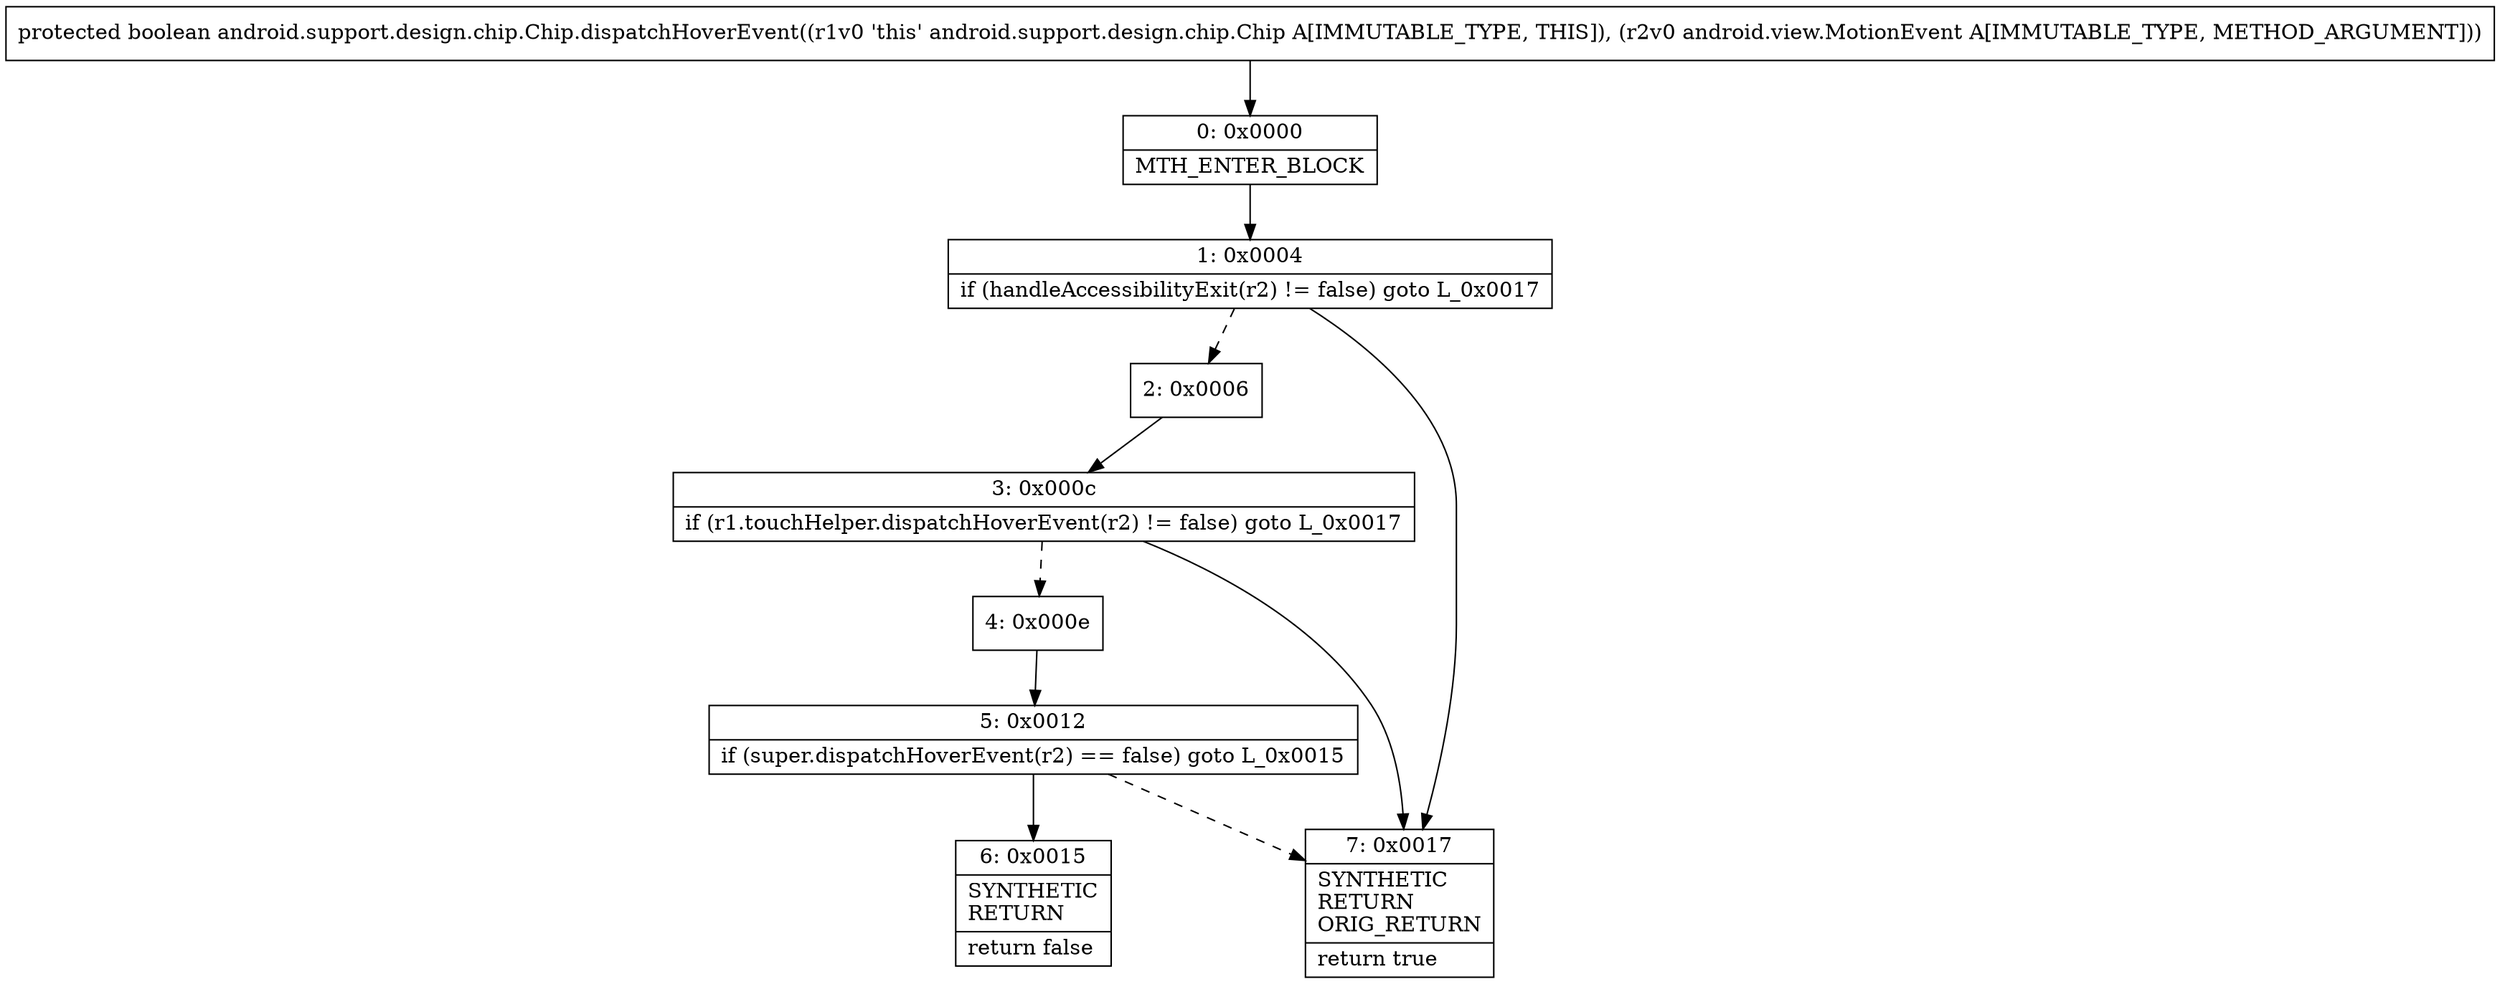 digraph "CFG forandroid.support.design.chip.Chip.dispatchHoverEvent(Landroid\/view\/MotionEvent;)Z" {
Node_0 [shape=record,label="{0\:\ 0x0000|MTH_ENTER_BLOCK\l}"];
Node_1 [shape=record,label="{1\:\ 0x0004|if (handleAccessibilityExit(r2) != false) goto L_0x0017\l}"];
Node_2 [shape=record,label="{2\:\ 0x0006}"];
Node_3 [shape=record,label="{3\:\ 0x000c|if (r1.touchHelper.dispatchHoverEvent(r2) != false) goto L_0x0017\l}"];
Node_4 [shape=record,label="{4\:\ 0x000e}"];
Node_5 [shape=record,label="{5\:\ 0x0012|if (super.dispatchHoverEvent(r2) == false) goto L_0x0015\l}"];
Node_6 [shape=record,label="{6\:\ 0x0015|SYNTHETIC\lRETURN\l|return false\l}"];
Node_7 [shape=record,label="{7\:\ 0x0017|SYNTHETIC\lRETURN\lORIG_RETURN\l|return true\l}"];
MethodNode[shape=record,label="{protected boolean android.support.design.chip.Chip.dispatchHoverEvent((r1v0 'this' android.support.design.chip.Chip A[IMMUTABLE_TYPE, THIS]), (r2v0 android.view.MotionEvent A[IMMUTABLE_TYPE, METHOD_ARGUMENT])) }"];
MethodNode -> Node_0;
Node_0 -> Node_1;
Node_1 -> Node_2[style=dashed];
Node_1 -> Node_7;
Node_2 -> Node_3;
Node_3 -> Node_4[style=dashed];
Node_3 -> Node_7;
Node_4 -> Node_5;
Node_5 -> Node_6;
Node_5 -> Node_7[style=dashed];
}

